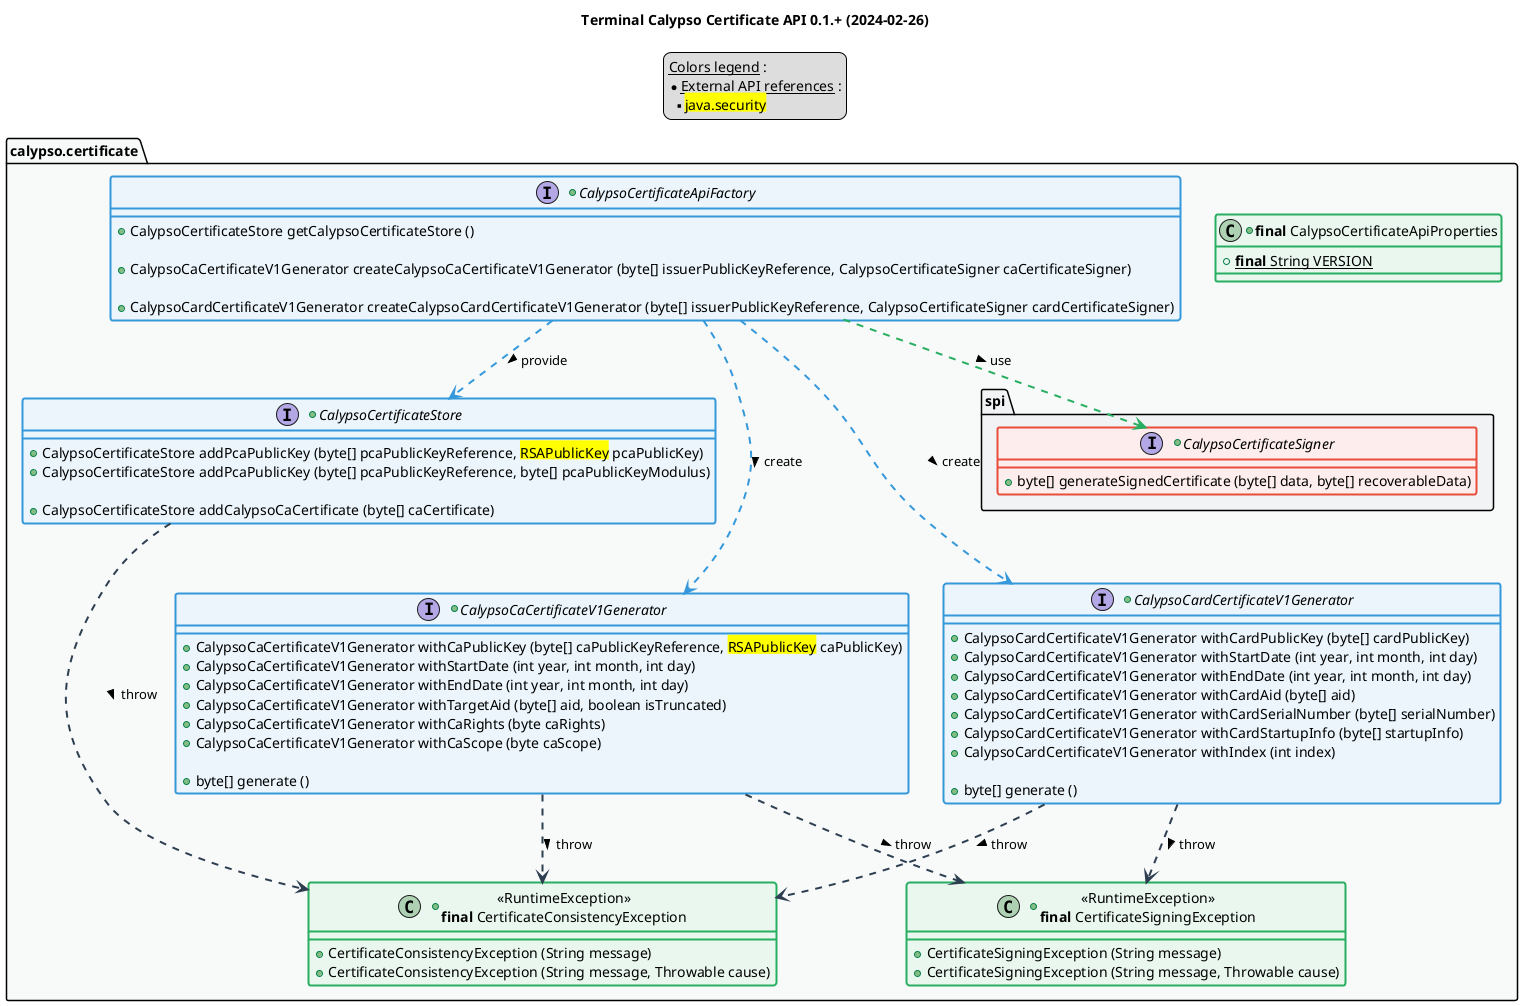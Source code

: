 @startuml
title
    Terminal Calypso Certificate API 0.1.+ (2024-02-26)
end title

' == THEME ==

'Couleurs issues de : https://htmlcolorcodes.com/fr/tableau-de-couleur/tableau-de-couleur-design-plat/
!define C_GREY1 F8F9F9
!define C_GREY2 F2F3F4
!define C_GREY3 E5E7E9
!define C_GREY4 D7DBDD
!define C_GREY5 CACFD2
!define C_GREY6 BDC3C7
!define C_LINK 3498DB
!define C_USE 27AE60
!define C_THROW 2C3E50

' -- Styles that don't work with new version of plantuml --
skinparam stereotypeABorderColor #A9DCDF
skinparam stereotypeIBorderColor #B4A7E5
skinparam stereotypeCBorderColor #ADD1B2
skinparam stereotypeEBorderColor #EB93DF
' -- END --

skinparam ClassBorderThickness 2
skinparam ArrowThickness 2

' Yellow
skinparam ClassBackgroundColor #FEFECE
skinparam ClassBorderColor #D4AC0D
' Red
skinparam ClassBackgroundColor<<red>> #FDEDEC
skinparam ClassBorderColor<<red>> #E74C3C
hide <<red>> stereotype
' Purple
skinparam ClassBackgroundColor<<purple>> #F4ECF7
skinparam ClassBorderColor<<purple>> #8E44AD
hide <<purple>> stereotype
' blue
skinparam ClassBackgroundColor<<blue>> #EBF5FB
skinparam ClassBorderColor<<blue>> #3498DB
hide <<blue>> stereotype
' Green
skinparam ClassBackgroundColor<<green>> #E9F7EF
skinparam ClassBorderColor<<green>> #27AE60
hide <<green>> stereotype
' Grey
skinparam ClassBackgroundColor<<grey>> #EAECEE
skinparam ClassBorderColor<<grey>> #2C3E50
hide <<grey>> stereotype

' == CONTENT ==

legend top
    __Colors legend__ :
    * __External API references__ :
    ** <back:yellow>java.security</back>
end legend

package "calypso.certificate" as api {
    +class "**final** CalypsoCertificateApiProperties" as ApiProperties <<green>> {
        +{static} **final** String VERSION
    }
    +interface CalypsoCertificateApiFactory <<blue>> {
        +CalypsoCertificateStore getCalypsoCertificateStore ()

        +CalypsoCaCertificateV1Generator createCalypsoCaCertificateV1Generator (byte[] issuerPublicKeyReference, CalypsoCertificateSigner caCertificateSigner)

        +CalypsoCardCertificateV1Generator createCalypsoCardCertificateV1Generator (byte[] issuerPublicKeyReference, CalypsoCertificateSigner cardCertificateSigner)
    }
    +interface CalypsoCertificateStore <<blue>> {
        +CalypsoCertificateStore addPcaPublicKey (byte[] pcaPublicKeyReference, <back:yellow>RSAPublicKey</back> pcaPublicKey)
        +CalypsoCertificateStore addPcaPublicKey (byte[] pcaPublicKeyReference, byte[] pcaPublicKeyModulus)

        +CalypsoCertificateStore addCalypsoCaCertificate (byte[] caCertificate)
    }
    package "spi" as spi {
        +interface CalypsoCertificateSigner <<red>> {
            +byte[] generateSignedCertificate (byte[] data, byte[] recoverableData)
        }
    }
    +interface CalypsoCaCertificateV1Generator <<blue>> {
        +CalypsoCaCertificateV1Generator withCaPublicKey (byte[] caPublicKeyReference, <back:yellow>RSAPublicKey</back> caPublicKey)
        +CalypsoCaCertificateV1Generator withStartDate (int year, int month, int day)
        +CalypsoCaCertificateV1Generator withEndDate (int year, int month, int day)
        +CalypsoCaCertificateV1Generator withTargetAid (byte[] aid, boolean isTruncated)
        +CalypsoCaCertificateV1Generator withCaRights (byte caRights)
        +CalypsoCaCertificateV1Generator withCaScope (byte caScope)

        +byte[] generate ()
    }
    +interface CalypsoCardCertificateV1Generator <<blue>> {
        +CalypsoCardCertificateV1Generator withCardPublicKey (byte[] cardPublicKey)
        +CalypsoCardCertificateV1Generator withStartDate (int year, int month, int day)
        +CalypsoCardCertificateV1Generator withEndDate (int year, int month, int day)
        +CalypsoCardCertificateV1Generator withCardAid (byte[] aid)
        +CalypsoCardCertificateV1Generator withCardSerialNumber (byte[] serialNumber)
        +CalypsoCardCertificateV1Generator withCardStartupInfo (byte[] startupInfo)
        +CalypsoCardCertificateV1Generator withIndex (int index)

        +byte[] generate ()
    }
    +class "<<RuntimeException>>\n**final** CertificateSigningException" as CertificateSigningException <<green>> {
        +CertificateSigningException (String message)
        +CertificateSigningException (String message, Throwable cause)
    }
    +class "<<RuntimeException>>\n**final** CertificateConsistencyException" as CertificateConsistencyException <<green>> {
        +CertificateConsistencyException (String message)
        +CertificateConsistencyException (String message, Throwable cause)
    }
}

' Associations

CalypsoCertificateApiFactory ..> CalypsoCertificateStore #C_LINK : provide >
CalypsoCertificateApiFactory ...> CalypsoCaCertificateV1Generator #C_LINK : create >
CalypsoCertificateApiFactory ...> CalypsoCardCertificateV1Generator #C_LINK : create >
CalypsoCertificateApiFactory ..> CalypsoCertificateSigner #C_USE : use >

CalypsoCaCertificateV1Generator ..> CertificateSigningException #C_THROW : throw >
CalypsoCaCertificateV1Generator ..> CertificateConsistencyException #C_THROW : throw >

CalypsoCardCertificateV1Generator ..> CertificateSigningException #C_THROW : throw >
CalypsoCardCertificateV1Generator ..> CertificateConsistencyException #C_THROW : throw >

CalypsoCertificateStore ...> CertificateConsistencyException #C_THROW : throw >

' == LAYOUT ==

'CalypsoCaCertificateV1 -[hidden]- CertificateConsistencyException
'CertificateConsistencyException -[hidden]right- CertificateSigningException
'CalypsoCertificateApiFactory -[hidden]- CalypsoCaCertificateV1Generator
'CalypsoCertificateApiFactory -[hidden]- CalypsoCardCertificateV1Generator

' == STYLE ==

package api #C_GREY1 {}
package api.spi #C_GREY2 {}

@enduml